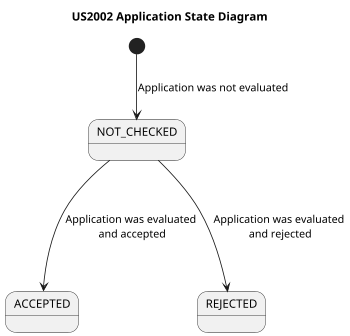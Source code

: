 @startuml US2002_Application_State_Diagram
'https://plantuml.com/state-diagram

title US2002 Application State Diagram

scale 350 width

state NOT_CHECKED {
}

state ACCEPTED {
}

state REJECTED {
}


[*] --> NOT_CHECKED : Application was not evaluated
NOT_CHECKED ---> ACCEPTED : Application was evaluated\n and accepted
NOT_CHECKED ---> REJECTED : Application was evaluated\n and rejected

@enduml